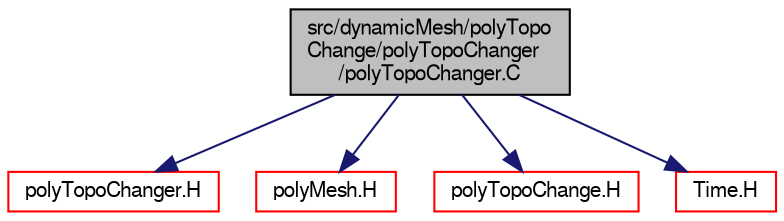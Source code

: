 digraph "src/dynamicMesh/polyTopoChange/polyTopoChanger/polyTopoChanger.C"
{
  bgcolor="transparent";
  edge [fontname="FreeSans",fontsize="10",labelfontname="FreeSans",labelfontsize="10"];
  node [fontname="FreeSans",fontsize="10",shape=record];
  Node0 [label="src/dynamicMesh/polyTopo\lChange/polyTopoChanger\l/polyTopoChanger.C",height=0.2,width=0.4,color="black", fillcolor="grey75", style="filled", fontcolor="black"];
  Node0 -> Node1 [color="midnightblue",fontsize="10",style="solid",fontname="FreeSans"];
  Node1 [label="polyTopoChanger.H",height=0.2,width=0.4,color="red",URL="$a00830.html"];
  Node0 -> Node163 [color="midnightblue",fontsize="10",style="solid",fontname="FreeSans"];
  Node163 [label="polyMesh.H",height=0.2,width=0.4,color="red",URL="$a11630.html"];
  Node0 -> Node223 [color="midnightblue",fontsize="10",style="solid",fontname="FreeSans"];
  Node223 [label="polyTopoChange.H",height=0.2,width=0.4,color="red",URL="$a00755.html"];
  Node0 -> Node228 [color="midnightblue",fontsize="10",style="solid",fontname="FreeSans"];
  Node228 [label="Time.H",height=0.2,width=0.4,color="red",URL="$a09311.html"];
}
